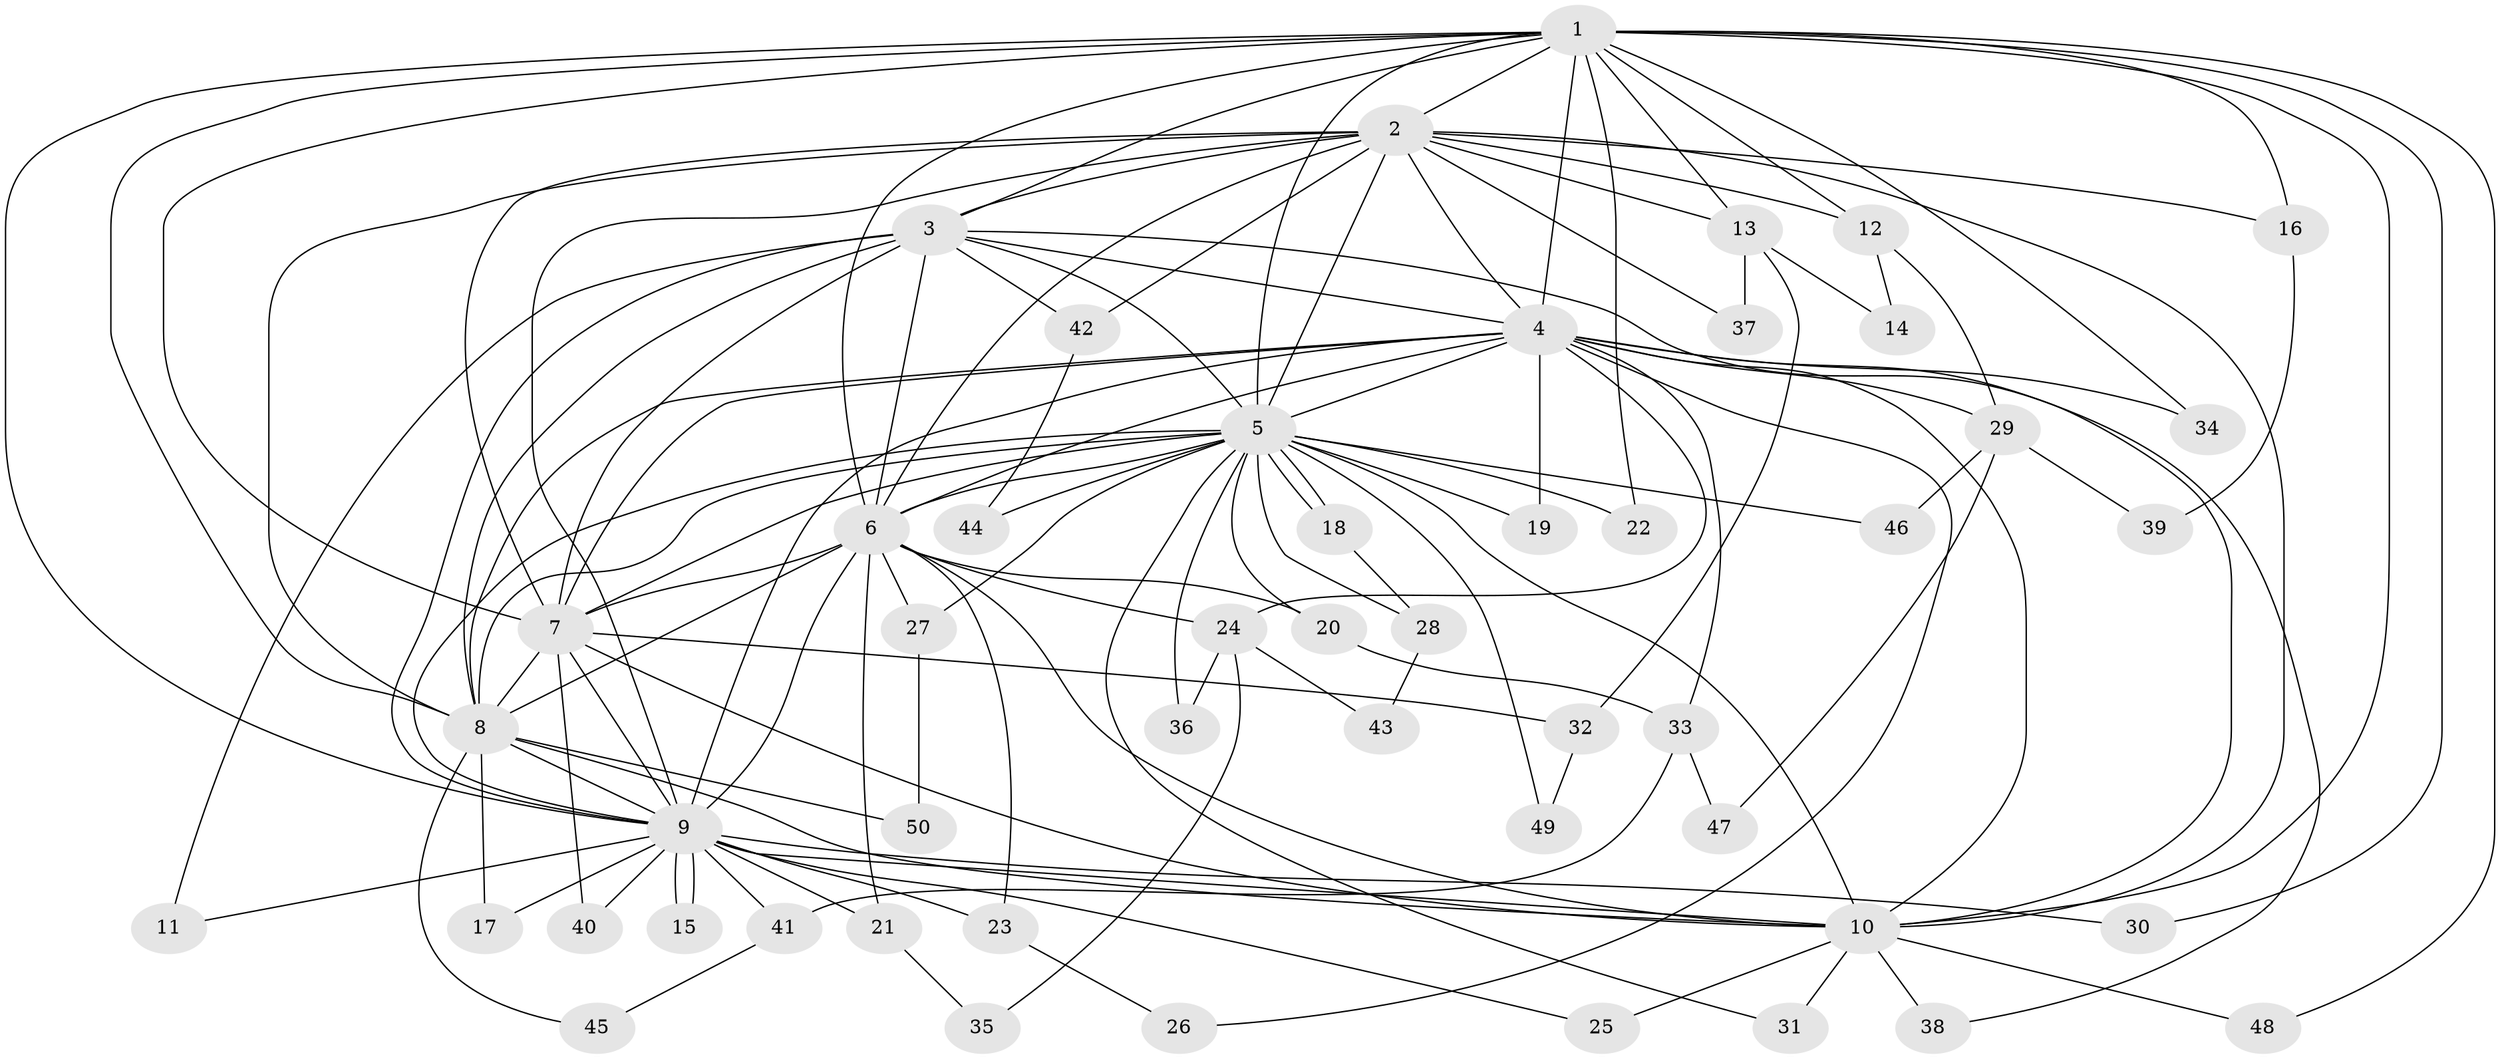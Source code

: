 // Generated by graph-tools (version 1.1) at 2025/43/03/09/25 04:43:32]
// undirected, 50 vertices, 125 edges
graph export_dot {
graph [start="1"]
  node [color=gray90,style=filled];
  1;
  2;
  3;
  4;
  5;
  6;
  7;
  8;
  9;
  10;
  11;
  12;
  13;
  14;
  15;
  16;
  17;
  18;
  19;
  20;
  21;
  22;
  23;
  24;
  25;
  26;
  27;
  28;
  29;
  30;
  31;
  32;
  33;
  34;
  35;
  36;
  37;
  38;
  39;
  40;
  41;
  42;
  43;
  44;
  45;
  46;
  47;
  48;
  49;
  50;
  1 -- 2;
  1 -- 3;
  1 -- 4;
  1 -- 5;
  1 -- 6;
  1 -- 7;
  1 -- 8;
  1 -- 9;
  1 -- 10;
  1 -- 12;
  1 -- 13;
  1 -- 16;
  1 -- 22;
  1 -- 30;
  1 -- 34;
  1 -- 48;
  2 -- 3;
  2 -- 4;
  2 -- 5;
  2 -- 6;
  2 -- 7;
  2 -- 8;
  2 -- 9;
  2 -- 10;
  2 -- 12;
  2 -- 13;
  2 -- 16;
  2 -- 37;
  2 -- 42;
  3 -- 4;
  3 -- 5;
  3 -- 6;
  3 -- 7;
  3 -- 8;
  3 -- 9;
  3 -- 10;
  3 -- 11;
  3 -- 42;
  4 -- 5;
  4 -- 6;
  4 -- 7;
  4 -- 8;
  4 -- 9;
  4 -- 10;
  4 -- 19;
  4 -- 24;
  4 -- 26;
  4 -- 29;
  4 -- 33;
  4 -- 34;
  4 -- 38;
  5 -- 6;
  5 -- 7;
  5 -- 8;
  5 -- 9;
  5 -- 10;
  5 -- 18;
  5 -- 18;
  5 -- 19;
  5 -- 20;
  5 -- 22;
  5 -- 27;
  5 -- 28;
  5 -- 31;
  5 -- 36;
  5 -- 44;
  5 -- 46;
  5 -- 49;
  6 -- 7;
  6 -- 8;
  6 -- 9;
  6 -- 10;
  6 -- 20;
  6 -- 21;
  6 -- 23;
  6 -- 24;
  6 -- 27;
  7 -- 8;
  7 -- 9;
  7 -- 10;
  7 -- 32;
  7 -- 40;
  8 -- 9;
  8 -- 10;
  8 -- 17;
  8 -- 45;
  8 -- 50;
  9 -- 10;
  9 -- 11;
  9 -- 15;
  9 -- 15;
  9 -- 17;
  9 -- 21;
  9 -- 23;
  9 -- 25;
  9 -- 30;
  9 -- 40;
  9 -- 41;
  10 -- 25;
  10 -- 31;
  10 -- 38;
  10 -- 48;
  12 -- 14;
  12 -- 29;
  13 -- 14;
  13 -- 32;
  13 -- 37;
  16 -- 39;
  18 -- 28;
  20 -- 33;
  21 -- 35;
  23 -- 26;
  24 -- 35;
  24 -- 36;
  24 -- 43;
  27 -- 50;
  28 -- 43;
  29 -- 39;
  29 -- 46;
  29 -- 47;
  32 -- 49;
  33 -- 41;
  33 -- 47;
  41 -- 45;
  42 -- 44;
}
